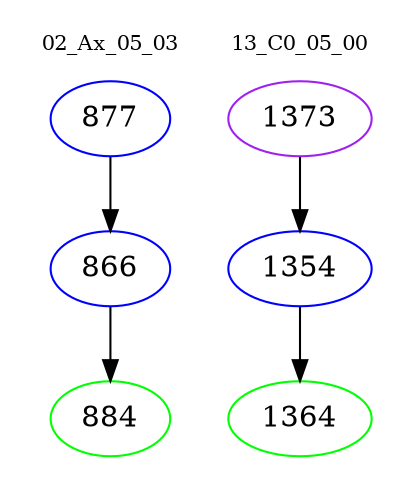 digraph{
subgraph cluster_0 {
color = white
label = "02_Ax_05_03";
fontsize=10;
T0_877 [label="877", color="blue"]
T0_877 -> T0_866 [color="black"]
T0_866 [label="866", color="blue"]
T0_866 -> T0_884 [color="black"]
T0_884 [label="884", color="green"]
}
subgraph cluster_1 {
color = white
label = "13_C0_05_00";
fontsize=10;
T1_1373 [label="1373", color="purple"]
T1_1373 -> T1_1354 [color="black"]
T1_1354 [label="1354", color="blue"]
T1_1354 -> T1_1364 [color="black"]
T1_1364 [label="1364", color="green"]
}
}
